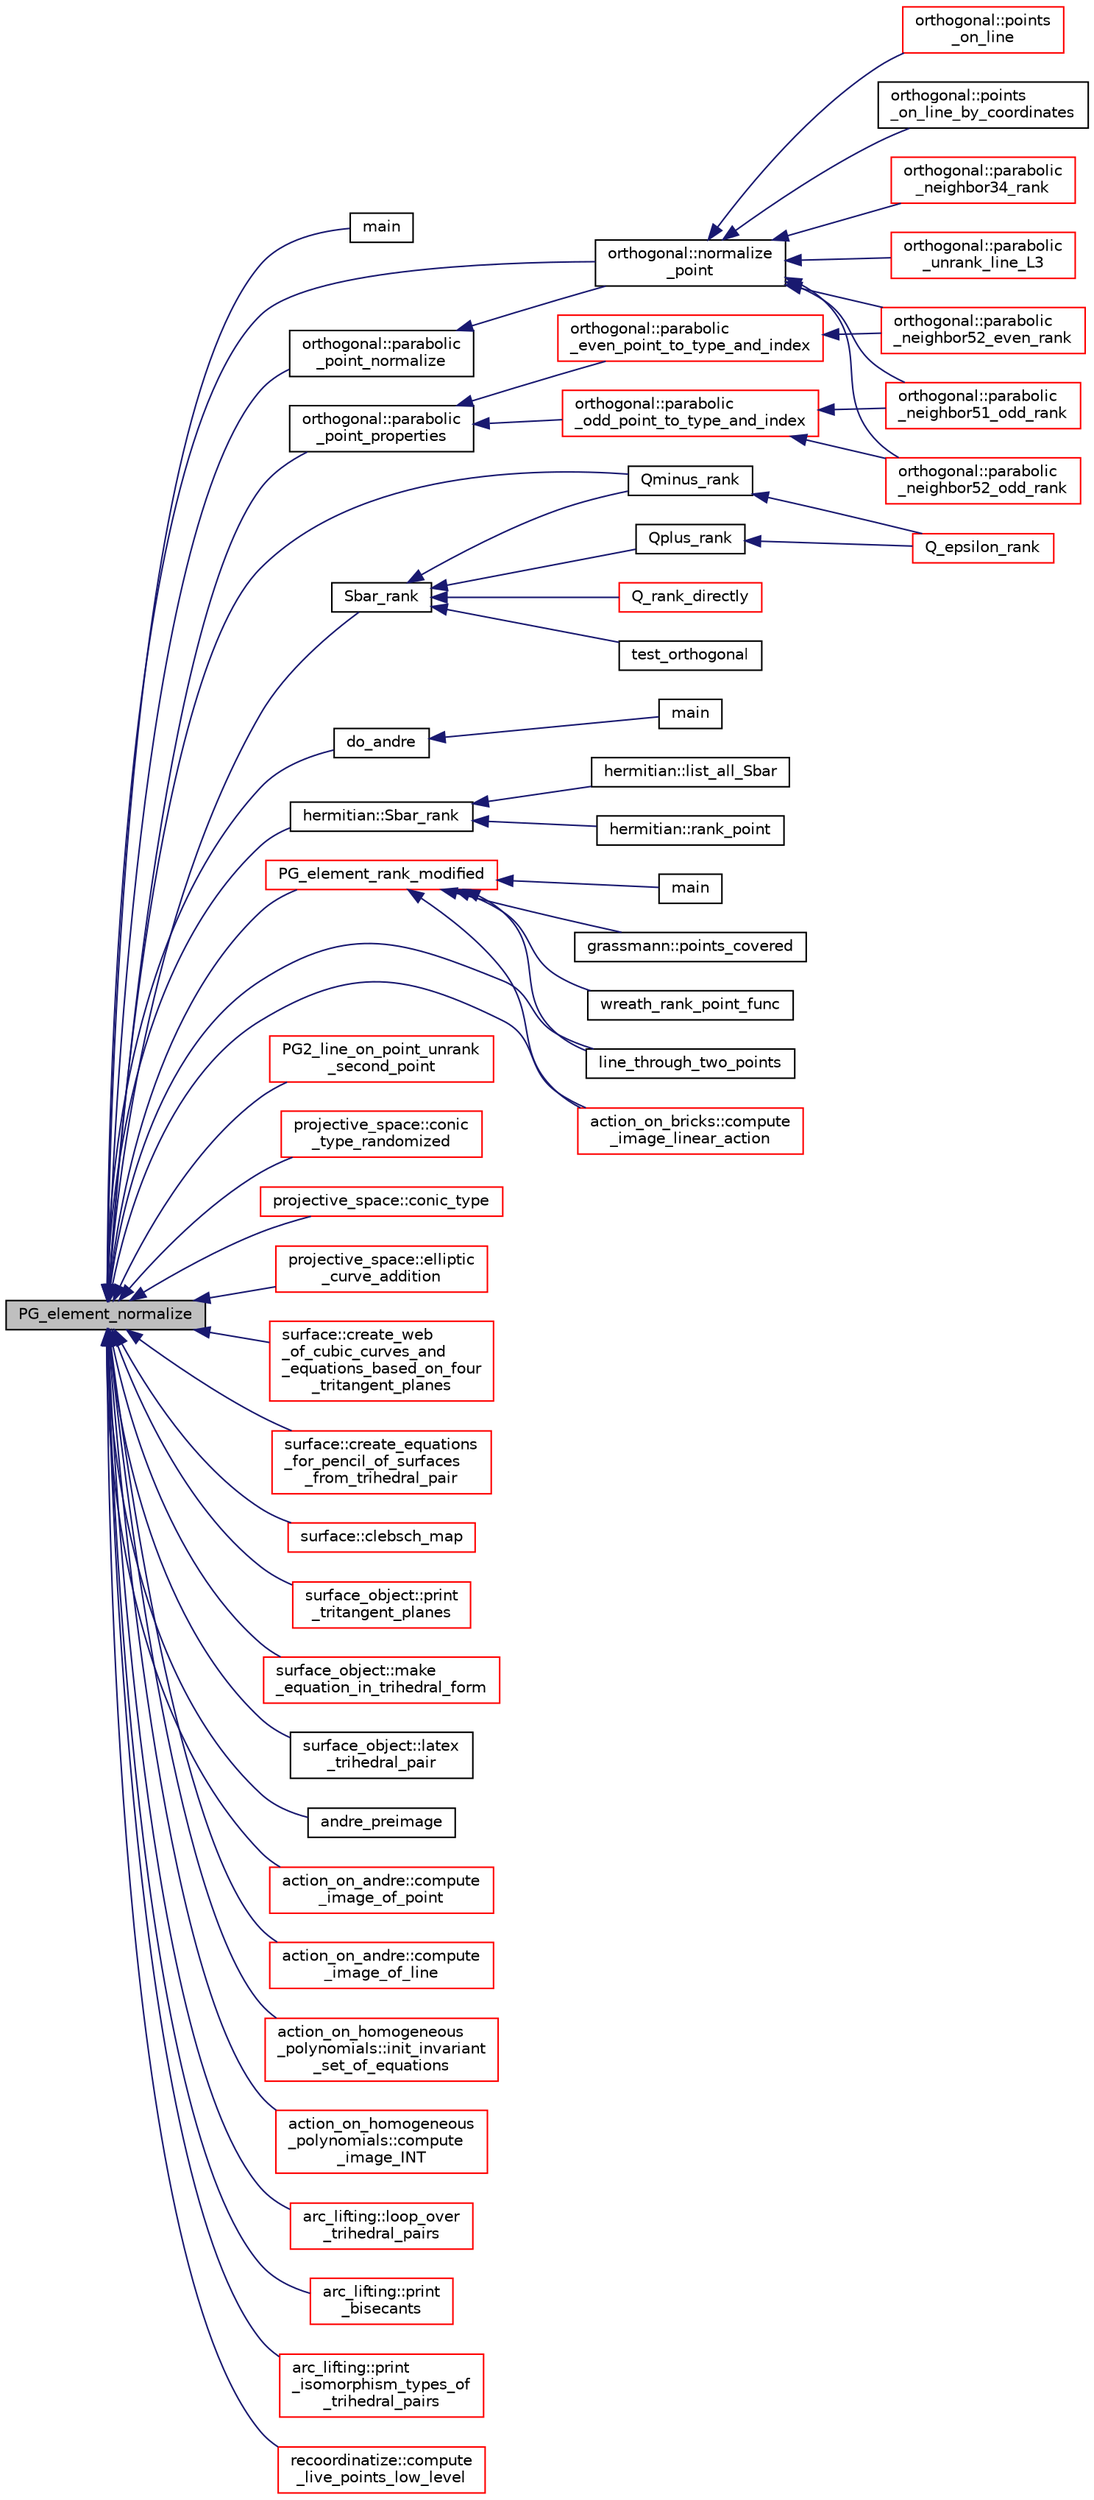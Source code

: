 digraph "PG_element_normalize"
{
  edge [fontname="Helvetica",fontsize="10",labelfontname="Helvetica",labelfontsize="10"];
  node [fontname="Helvetica",fontsize="10",shape=record];
  rankdir="LR";
  Node12343 [label="PG_element_normalize",height=0.2,width=0.4,color="black", fillcolor="grey75", style="filled", fontcolor="black"];
  Node12343 -> Node12344 [dir="back",color="midnightblue",fontsize="10",style="solid",fontname="Helvetica"];
  Node12344 [label="main",height=0.2,width=0.4,color="black", fillcolor="white", style="filled",URL="$d7/d1c/create___b_l_t__set__main_8_c.html#a217dbf8b442f20279ea00b898af96f52"];
  Node12343 -> Node12345 [dir="back",color="midnightblue",fontsize="10",style="solid",fontname="Helvetica"];
  Node12345 [label="orthogonal::parabolic\l_point_normalize",height=0.2,width=0.4,color="black", fillcolor="white", style="filled",URL="$d7/daa/classorthogonal.html#a2a705e8d2729a3fa15663084d2bb8ab8"];
  Node12345 -> Node12346 [dir="back",color="midnightblue",fontsize="10",style="solid",fontname="Helvetica"];
  Node12346 [label="orthogonal::normalize\l_point",height=0.2,width=0.4,color="black", fillcolor="white", style="filled",URL="$d7/daa/classorthogonal.html#a1f3776fdc50b810a0a0fcee692fb154f"];
  Node12346 -> Node12347 [dir="back",color="midnightblue",fontsize="10",style="solid",fontname="Helvetica"];
  Node12347 [label="orthogonal::points\l_on_line",height=0.2,width=0.4,color="red", fillcolor="white", style="filled",URL="$d7/daa/classorthogonal.html#afe1cc564902cc557d4d4d2ff85ee6839"];
  Node12346 -> Node12422 [dir="back",color="midnightblue",fontsize="10",style="solid",fontname="Helvetica"];
  Node12422 [label="orthogonal::points\l_on_line_by_coordinates",height=0.2,width=0.4,color="black", fillcolor="white", style="filled",URL="$d7/daa/classorthogonal.html#a50fb1aa349d159551e82075f1f5f788d"];
  Node12346 -> Node12423 [dir="back",color="midnightblue",fontsize="10",style="solid",fontname="Helvetica"];
  Node12423 [label="orthogonal::parabolic\l_neighbor51_odd_rank",height=0.2,width=0.4,color="red", fillcolor="white", style="filled",URL="$d7/daa/classorthogonal.html#ac088ee6a73b26e7ad1bbf8e25b14b87a"];
  Node12346 -> Node12651 [dir="back",color="midnightblue",fontsize="10",style="solid",fontname="Helvetica"];
  Node12651 [label="orthogonal::parabolic\l_neighbor52_odd_rank",height=0.2,width=0.4,color="red", fillcolor="white", style="filled",URL="$d7/daa/classorthogonal.html#a8c2cac0e686f8c0dcb6a93a37c447970"];
  Node12346 -> Node12653 [dir="back",color="midnightblue",fontsize="10",style="solid",fontname="Helvetica"];
  Node12653 [label="orthogonal::parabolic\l_neighbor52_even_rank",height=0.2,width=0.4,color="red", fillcolor="white", style="filled",URL="$d7/daa/classorthogonal.html#ac008e55aa06cb631b213ea53851b19e9"];
  Node12346 -> Node12655 [dir="back",color="midnightblue",fontsize="10",style="solid",fontname="Helvetica"];
  Node12655 [label="orthogonal::parabolic\l_neighbor34_rank",height=0.2,width=0.4,color="red", fillcolor="white", style="filled",URL="$d7/daa/classorthogonal.html#ae4164e3cd3214b07c243ad7c048a254b"];
  Node12346 -> Node12657 [dir="back",color="midnightblue",fontsize="10",style="solid",fontname="Helvetica"];
  Node12657 [label="orthogonal::parabolic\l_unrank_line_L3",height=0.2,width=0.4,color="red", fillcolor="white", style="filled",URL="$d7/daa/classorthogonal.html#ae1edfba289a03ed4d383514c2b0dc4b7"];
  Node12343 -> Node12672 [dir="back",color="midnightblue",fontsize="10",style="solid",fontname="Helvetica"];
  Node12672 [label="orthogonal::parabolic\l_point_properties",height=0.2,width=0.4,color="black", fillcolor="white", style="filled",URL="$d7/daa/classorthogonal.html#a0650d32c951152fad324844a16fea1c2"];
  Node12672 -> Node12673 [dir="back",color="midnightblue",fontsize="10",style="solid",fontname="Helvetica"];
  Node12673 [label="orthogonal::parabolic\l_even_point_to_type_and_index",height=0.2,width=0.4,color="red", fillcolor="white", style="filled",URL="$d7/daa/classorthogonal.html#adc21e597558e245b7fe039e3033adcab"];
  Node12673 -> Node12653 [dir="back",color="midnightblue",fontsize="10",style="solid",fontname="Helvetica"];
  Node12672 -> Node12688 [dir="back",color="midnightblue",fontsize="10",style="solid",fontname="Helvetica"];
  Node12688 [label="orthogonal::parabolic\l_odd_point_to_type_and_index",height=0.2,width=0.4,color="red", fillcolor="white", style="filled",URL="$d7/daa/classorthogonal.html#ab622195db63c362531a84080a95d38ff"];
  Node12688 -> Node12423 [dir="back",color="midnightblue",fontsize="10",style="solid",fontname="Helvetica"];
  Node12688 -> Node12651 [dir="back",color="midnightblue",fontsize="10",style="solid",fontname="Helvetica"];
  Node12343 -> Node12346 [dir="back",color="midnightblue",fontsize="10",style="solid",fontname="Helvetica"];
  Node12343 -> Node12690 [dir="back",color="midnightblue",fontsize="10",style="solid",fontname="Helvetica"];
  Node12690 [label="Qminus_rank",height=0.2,width=0.4,color="black", fillcolor="white", style="filled",URL="$db/da0/lib_2foundations_2geometry_2orthogonal__points_8_c.html#aec3e3dad3c2c12fa081edab0af2cb91a"];
  Node12690 -> Node12691 [dir="back",color="midnightblue",fontsize="10",style="solid",fontname="Helvetica"];
  Node12691 [label="Q_epsilon_rank",height=0.2,width=0.4,color="red", fillcolor="white", style="filled",URL="$db/da0/lib_2foundations_2geometry_2orthogonal__points_8_c.html#a0949e1151174e2988aa697cb31942e97"];
  Node12343 -> Node12740 [dir="back",color="midnightblue",fontsize="10",style="solid",fontname="Helvetica"];
  Node12740 [label="Sbar_rank",height=0.2,width=0.4,color="black", fillcolor="white", style="filled",URL="$db/da0/lib_2foundations_2geometry_2orthogonal__points_8_c.html#a9f987613e1f3dd623ce4032443a5a4a3"];
  Node12740 -> Node12741 [dir="back",color="midnightblue",fontsize="10",style="solid",fontname="Helvetica"];
  Node12741 [label="Q_rank_directly",height=0.2,width=0.4,color="red", fillcolor="white", style="filled",URL="$db/da0/lib_2foundations_2geometry_2orthogonal__points_8_c.html#a5f856abfc1a984dc77a7e21a239ab88e"];
  Node12740 -> Node12753 [dir="back",color="midnightblue",fontsize="10",style="solid",fontname="Helvetica"];
  Node12753 [label="Qplus_rank",height=0.2,width=0.4,color="black", fillcolor="white", style="filled",URL="$db/da0/lib_2foundations_2geometry_2orthogonal__points_8_c.html#aaa1be357d007a845ce2866169d63afb7"];
  Node12753 -> Node12691 [dir="back",color="midnightblue",fontsize="10",style="solid",fontname="Helvetica"];
  Node12740 -> Node12690 [dir="back",color="midnightblue",fontsize="10",style="solid",fontname="Helvetica"];
  Node12740 -> Node12754 [dir="back",color="midnightblue",fontsize="10",style="solid",fontname="Helvetica"];
  Node12754 [label="test_orthogonal",height=0.2,width=0.4,color="black", fillcolor="white", style="filled",URL="$db/da0/lib_2foundations_2geometry_2orthogonal__points_8_c.html#ac991de424f12f1e96291c9df540caf16"];
  Node12343 -> Node12755 [dir="back",color="midnightblue",fontsize="10",style="solid",fontname="Helvetica"];
  Node12755 [label="do_andre",height=0.2,width=0.4,color="black", fillcolor="white", style="filled",URL="$d4/d67/geometry_8h.html#af329680ba09fd32078ec87393b99187a"];
  Node12755 -> Node12756 [dir="back",color="midnightblue",fontsize="10",style="solid",fontname="Helvetica"];
  Node12756 [label="main",height=0.2,width=0.4,color="black", fillcolor="white", style="filled",URL="$d0/d2f/process_8_c.html#a3c04138a5bfe5d72780bb7e82a18e627"];
  Node12343 -> Node12757 [dir="back",color="midnightblue",fontsize="10",style="solid",fontname="Helvetica"];
  Node12757 [label="hermitian::Sbar_rank",height=0.2,width=0.4,color="black", fillcolor="white", style="filled",URL="$d4/d11/classhermitian.html#a5ef2f95dc64a0d5797c324badd615eef"];
  Node12757 -> Node12758 [dir="back",color="midnightblue",fontsize="10",style="solid",fontname="Helvetica"];
  Node12758 [label="hermitian::rank_point",height=0.2,width=0.4,color="black", fillcolor="white", style="filled",URL="$d4/d11/classhermitian.html#aabcb3c8b3fa2eb0fd676a253db9d917c"];
  Node12757 -> Node12759 [dir="back",color="midnightblue",fontsize="10",style="solid",fontname="Helvetica"];
  Node12759 [label="hermitian::list_all_Sbar",height=0.2,width=0.4,color="black", fillcolor="white", style="filled",URL="$d4/d11/classhermitian.html#a84c1abdcb4474b87a2a942f5ff4b0b1c"];
  Node12343 -> Node12760 [dir="back",color="midnightblue",fontsize="10",style="solid",fontname="Helvetica"];
  Node12760 [label="PG_element_rank_modified",height=0.2,width=0.4,color="red", fillcolor="white", style="filled",URL="$df/de4/projective_8_c.html#a9cd1a8bf5b88a038e33862f6c2c3dd36"];
  Node12760 -> Node12761 [dir="back",color="midnightblue",fontsize="10",style="solid",fontname="Helvetica"];
  Node12761 [label="main",height=0.2,width=0.4,color="black", fillcolor="white", style="filled",URL="$d5/d9e/arcs__orderly_8_c.html#a3c04138a5bfe5d72780bb7e82a18e627"];
  Node12760 -> Node12762 [dir="back",color="midnightblue",fontsize="10",style="solid",fontname="Helvetica"];
  Node12762 [label="grassmann::points_covered",height=0.2,width=0.4,color="black", fillcolor="white", style="filled",URL="$df/d02/classgrassmann.html#a8c7859b717d4a34241d98a213e774ab1"];
  Node12760 -> Node12763 [dir="back",color="midnightblue",fontsize="10",style="solid",fontname="Helvetica"];
  Node12763 [label="wreath_rank_point_func",height=0.2,width=0.4,color="black", fillcolor="white", style="filled",URL="$de/d28/apps_2groups_2wreath__product_8_c.html#a286498c648475b6522cd29a0324c4656"];
  Node12760 -> Node12875 [dir="back",color="midnightblue",fontsize="10",style="solid",fontname="Helvetica"];
  Node12875 [label="line_through_two_points",height=0.2,width=0.4,color="black", fillcolor="white", style="filled",URL="$df/de4/projective_8_c.html#ad1230137464939bad39cb193b0f5f904"];
  Node12760 -> Node13030 [dir="back",color="midnightblue",fontsize="10",style="solid",fontname="Helvetica"];
  Node13030 [label="action_on_bricks::compute\l_image_linear_action",height=0.2,width=0.4,color="red", fillcolor="white", style="filled",URL="$de/d56/classaction__on__bricks.html#a63ff64a1a661a7c2b62076ef9ca43416"];
  Node12343 -> Node13062 [dir="back",color="midnightblue",fontsize="10",style="solid",fontname="Helvetica"];
  Node13062 [label="PG2_line_on_point_unrank\l_second_point",height=0.2,width=0.4,color="red", fillcolor="white", style="filled",URL="$df/de4/projective_8_c.html#acf0404442ae6ad7309ed21a5fd2748f5"];
  Node12343 -> Node12875 [dir="back",color="midnightblue",fontsize="10",style="solid",fontname="Helvetica"];
  Node12343 -> Node13063 [dir="back",color="midnightblue",fontsize="10",style="solid",fontname="Helvetica"];
  Node13063 [label="projective_space::conic\l_type_randomized",height=0.2,width=0.4,color="red", fillcolor="white", style="filled",URL="$d2/d17/classprojective__space.html#af486b51daa10b4de0c8b50fb5c1c2ee7"];
  Node12343 -> Node13066 [dir="back",color="midnightblue",fontsize="10",style="solid",fontname="Helvetica"];
  Node13066 [label="projective_space::conic_type",height=0.2,width=0.4,color="red", fillcolor="white", style="filled",URL="$d2/d17/classprojective__space.html#af5a8dcbc4bbe1638c3037b949b3b3306"];
  Node12343 -> Node12980 [dir="back",color="midnightblue",fontsize="10",style="solid",fontname="Helvetica"];
  Node12980 [label="projective_space::elliptic\l_curve_addition",height=0.2,width=0.4,color="red", fillcolor="white", style="filled",URL="$d2/d17/classprojective__space.html#a8467d469b4b77005ddb537766a0818a4"];
  Node12343 -> Node13067 [dir="back",color="midnightblue",fontsize="10",style="solid",fontname="Helvetica"];
  Node13067 [label="surface::create_web\l_of_cubic_curves_and\l_equations_based_on_four\l_tritangent_planes",height=0.2,width=0.4,color="red", fillcolor="white", style="filled",URL="$d5/d88/classsurface.html#a9ba8b20664778a91d860650c3bb67d28"];
  Node12343 -> Node13068 [dir="back",color="midnightblue",fontsize="10",style="solid",fontname="Helvetica"];
  Node13068 [label="surface::create_equations\l_for_pencil_of_surfaces\l_from_trihedral_pair",height=0.2,width=0.4,color="red", fillcolor="white", style="filled",URL="$d5/d88/classsurface.html#a3bdfac2b8808cb00eb11e54d38e45039"];
  Node12343 -> Node12993 [dir="back",color="midnightblue",fontsize="10",style="solid",fontname="Helvetica"];
  Node12993 [label="surface::clebsch_map",height=0.2,width=0.4,color="red", fillcolor="white", style="filled",URL="$d5/d88/classsurface.html#ab69c3741436f4346b54e86e5d65118ca"];
  Node12343 -> Node13069 [dir="back",color="midnightblue",fontsize="10",style="solid",fontname="Helvetica"];
  Node13069 [label="surface_object::print\l_tritangent_planes",height=0.2,width=0.4,color="red", fillcolor="white", style="filled",URL="$df/df8/classsurface__object.html#adc569e1b86bec1e9eb1b13e08ae47c0d"];
  Node12343 -> Node13070 [dir="back",color="midnightblue",fontsize="10",style="solid",fontname="Helvetica"];
  Node13070 [label="surface_object::make\l_equation_in_trihedral_form",height=0.2,width=0.4,color="red", fillcolor="white", style="filled",URL="$df/df8/classsurface__object.html#a27fe2b23c959d65da1c1cac88a38ca08"];
  Node12343 -> Node13075 [dir="back",color="midnightblue",fontsize="10",style="solid",fontname="Helvetica"];
  Node13075 [label="surface_object::latex\l_trihedral_pair",height=0.2,width=0.4,color="black", fillcolor="white", style="filled",URL="$df/df8/classsurface__object.html#a6a117ddae3e964180e05e39c836c80f9"];
  Node12343 -> Node12995 [dir="back",color="midnightblue",fontsize="10",style="solid",fontname="Helvetica"];
  Node12995 [label="andre_preimage",height=0.2,width=0.4,color="black", fillcolor="white", style="filled",URL="$d5/d87/globals_8h.html#a02f5cab8bad36069248da9307aba3625"];
  Node12343 -> Node13076 [dir="back",color="midnightblue",fontsize="10",style="solid",fontname="Helvetica"];
  Node13076 [label="action_on_andre::compute\l_image_of_point",height=0.2,width=0.4,color="red", fillcolor="white", style="filled",URL="$da/d32/classaction__on__andre.html#a81a54e6434b63463b9389f700136dea3"];
  Node12343 -> Node13078 [dir="back",color="midnightblue",fontsize="10",style="solid",fontname="Helvetica"];
  Node13078 [label="action_on_andre::compute\l_image_of_line",height=0.2,width=0.4,color="red", fillcolor="white", style="filled",URL="$da/d32/classaction__on__andre.html#a0d19fcc32c95cc25a160d0fdb56ed6c5"];
  Node12343 -> Node13030 [dir="back",color="midnightblue",fontsize="10",style="solid",fontname="Helvetica"];
  Node12343 -> Node13079 [dir="back",color="midnightblue",fontsize="10",style="solid",fontname="Helvetica"];
  Node13079 [label="action_on_homogeneous\l_polynomials::init_invariant\l_set_of_equations",height=0.2,width=0.4,color="red", fillcolor="white", style="filled",URL="$d5/dd4/classaction__on__homogeneous__polynomials.html#a94f2f869d6240110d3fe5914c022753c"];
  Node12343 -> Node12851 [dir="back",color="midnightblue",fontsize="10",style="solid",fontname="Helvetica"];
  Node12851 [label="action_on_homogeneous\l_polynomials::compute\l_image_INT",height=0.2,width=0.4,color="red", fillcolor="white", style="filled",URL="$d5/dd4/classaction__on__homogeneous__polynomials.html#a84c216eed330590e9ede771b560869ac"];
  Node12343 -> Node13080 [dir="back",color="midnightblue",fontsize="10",style="solid",fontname="Helvetica"];
  Node13080 [label="arc_lifting::loop_over\l_trihedral_pairs",height=0.2,width=0.4,color="red", fillcolor="white", style="filled",URL="$dc/db7/classarc__lifting.html#a30126f5ed4126d604c191aa4d1f7505a"];
  Node12343 -> Node13081 [dir="back",color="midnightblue",fontsize="10",style="solid",fontname="Helvetica"];
  Node13081 [label="arc_lifting::print\l_bisecants",height=0.2,width=0.4,color="red", fillcolor="white", style="filled",URL="$dc/db7/classarc__lifting.html#aef93f2c48dbbdbc91a45c166394b2e45"];
  Node12343 -> Node13084 [dir="back",color="midnightblue",fontsize="10",style="solid",fontname="Helvetica"];
  Node13084 [label="arc_lifting::print\l_isomorphism_types_of\l_trihedral_pairs",height=0.2,width=0.4,color="red", fillcolor="white", style="filled",URL="$dc/db7/classarc__lifting.html#ac2ea90f2acf97c870a7f46f7b125b8b7"];
  Node12343 -> Node13085 [dir="back",color="midnightblue",fontsize="10",style="solid",fontname="Helvetica"];
  Node13085 [label="recoordinatize::compute\l_live_points_low_level",height=0.2,width=0.4,color="red", fillcolor="white", style="filled",URL="$d3/d3c/classrecoordinatize.html#ac87da537e6ac771351b530475278253e"];
}
